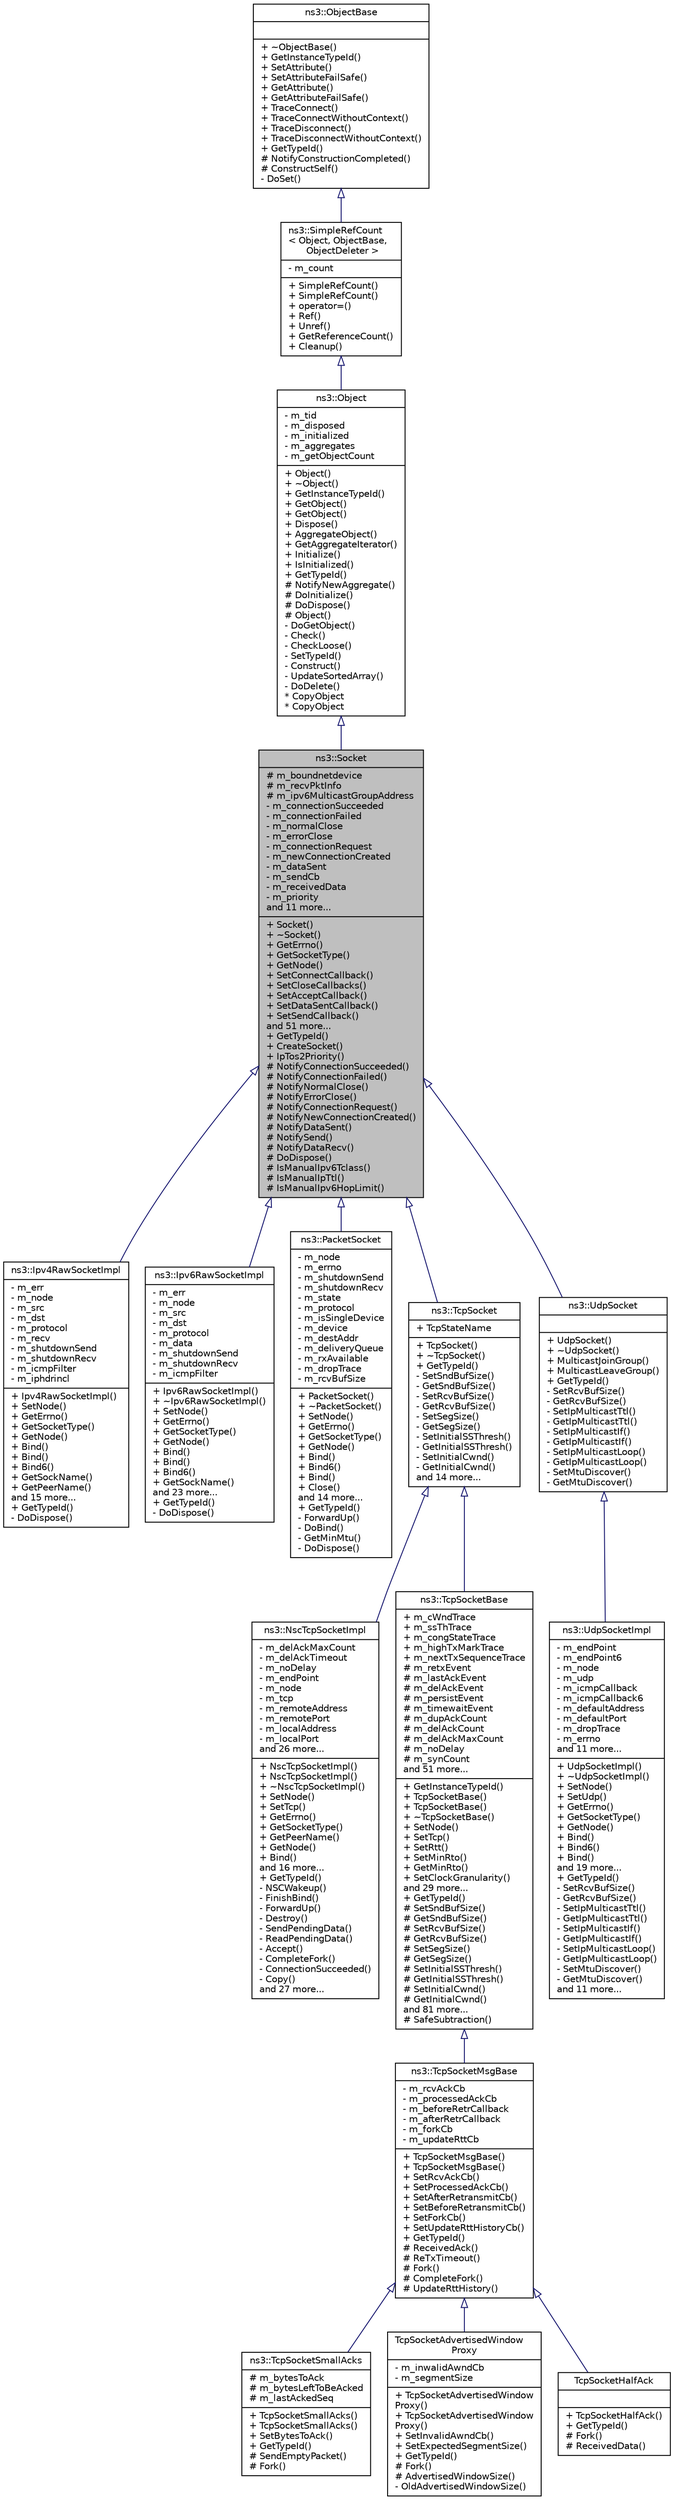 digraph "ns3::Socket"
{
  edge [fontname="Helvetica",fontsize="10",labelfontname="Helvetica",labelfontsize="10"];
  node [fontname="Helvetica",fontsize="10",shape=record];
  Node1 [label="{ns3::Socket\n|# m_boundnetdevice\l# m_recvPktInfo\l# m_ipv6MulticastGroupAddress\l- m_connectionSucceeded\l- m_connectionFailed\l- m_normalClose\l- m_errorClose\l- m_connectionRequest\l- m_newConnectionCreated\l- m_dataSent\l- m_sendCb\l- m_receivedData\l- m_priority\land 11 more...\l|+ Socket()\l+ ~Socket()\l+ GetErrno()\l+ GetSocketType()\l+ GetNode()\l+ SetConnectCallback()\l+ SetCloseCallbacks()\l+ SetAcceptCallback()\l+ SetDataSentCallback()\l+ SetSendCallback()\land 51 more...\l+ GetTypeId()\l+ CreateSocket()\l+ IpTos2Priority()\l# NotifyConnectionSucceeded()\l# NotifyConnectionFailed()\l# NotifyNormalClose()\l# NotifyErrorClose()\l# NotifyConnectionRequest()\l# NotifyNewConnectionCreated()\l# NotifyDataSent()\l# NotifySend()\l# NotifyDataRecv()\l# DoDispose()\l# IsManualIpv6Tclass()\l# IsManualIpTtl()\l# IsManualIpv6HopLimit()\l}",height=0.2,width=0.4,color="black", fillcolor="grey75", style="filled", fontcolor="black"];
  Node2 -> Node1 [dir="back",color="midnightblue",fontsize="10",style="solid",arrowtail="onormal"];
  Node2 [label="{ns3::Object\n|- m_tid\l- m_disposed\l- m_initialized\l- m_aggregates\l- m_getObjectCount\l|+ Object()\l+ ~Object()\l+ GetInstanceTypeId()\l+ GetObject()\l+ GetObject()\l+ Dispose()\l+ AggregateObject()\l+ GetAggregateIterator()\l+ Initialize()\l+ IsInitialized()\l+ GetTypeId()\l# NotifyNewAggregate()\l# DoInitialize()\l# DoDispose()\l# Object()\l- DoGetObject()\l- Check()\l- CheckLoose()\l- SetTypeId()\l- Construct()\l- UpdateSortedArray()\l- DoDelete()\l* CopyObject\l* CopyObject\l}",height=0.2,width=0.4,color="black", fillcolor="white", style="filled",URL="$d9/d77/classns3_1_1Object.html",tooltip="A base class which provides memory management and object aggregation. "];
  Node3 -> Node2 [dir="back",color="midnightblue",fontsize="10",style="solid",arrowtail="onormal"];
  Node3 [label="{ns3::SimpleRefCount\l\< Object, ObjectBase,\l ObjectDeleter \>\n|- m_count\l|+ SimpleRefCount()\l+ SimpleRefCount()\l+ operator=()\l+ Ref()\l+ Unref()\l+ GetReferenceCount()\l+ Cleanup()\l}",height=0.2,width=0.4,color="black", fillcolor="white", style="filled",URL="$da/da1/classns3_1_1SimpleRefCount.html"];
  Node4 -> Node3 [dir="back",color="midnightblue",fontsize="10",style="solid",arrowtail="onormal"];
  Node4 [label="{ns3::ObjectBase\n||+ ~ObjectBase()\l+ GetInstanceTypeId()\l+ SetAttribute()\l+ SetAttributeFailSafe()\l+ GetAttribute()\l+ GetAttributeFailSafe()\l+ TraceConnect()\l+ TraceConnectWithoutContext()\l+ TraceDisconnect()\l+ TraceDisconnectWithoutContext()\l+ GetTypeId()\l# NotifyConstructionCompleted()\l# ConstructSelf()\l- DoSet()\l}",height=0.2,width=0.4,color="black", fillcolor="white", style="filled",URL="$d2/dac/classns3_1_1ObjectBase.html",tooltip="Anchor the ns-3 type and attribute system. "];
  Node1 -> Node5 [dir="back",color="midnightblue",fontsize="10",style="solid",arrowtail="onormal"];
  Node5 [label="{ns3::Ipv4RawSocketImpl\n|- m_err\l- m_node\l- m_src\l- m_dst\l- m_protocol\l- m_recv\l- m_shutdownSend\l- m_shutdownRecv\l- m_icmpFilter\l- m_iphdrincl\l|+ Ipv4RawSocketImpl()\l+ SetNode()\l+ GetErrno()\l+ GetSocketType()\l+ GetNode()\l+ Bind()\l+ Bind()\l+ Bind6()\l+ GetSockName()\l+ GetPeerName()\land 15 more...\l+ GetTypeId()\l- DoDispose()\l}",height=0.2,width=0.4,color="black", fillcolor="white", style="filled",URL="$de/d84/classns3_1_1Ipv4RawSocketImpl.html",tooltip="IPv4 raw socket. "];
  Node1 -> Node6 [dir="back",color="midnightblue",fontsize="10",style="solid",arrowtail="onormal"];
  Node6 [label="{ns3::Ipv6RawSocketImpl\n|- m_err\l- m_node\l- m_src\l- m_dst\l- m_protocol\l- m_data\l- m_shutdownSend\l- m_shutdownRecv\l- m_icmpFilter\l|+ Ipv6RawSocketImpl()\l+ ~Ipv6RawSocketImpl()\l+ SetNode()\l+ GetErrno()\l+ GetSocketType()\l+ GetNode()\l+ Bind()\l+ Bind()\l+ Bind6()\l+ GetSockName()\land 23 more...\l+ GetTypeId()\l- DoDispose()\l}",height=0.2,width=0.4,color="black", fillcolor="white", style="filled",URL="$d8/d7f/classns3_1_1Ipv6RawSocketImpl.html",tooltip="IPv6 raw socket. "];
  Node1 -> Node7 [dir="back",color="midnightblue",fontsize="10",style="solid",arrowtail="onormal"];
  Node7 [label="{ns3::PacketSocket\n|- m_node\l- m_errno\l- m_shutdownSend\l- m_shutdownRecv\l- m_state\l- m_protocol\l- m_isSingleDevice\l- m_device\l- m_destAddr\l- m_deliveryQueue\l- m_rxAvailable\l- m_dropTrace\l- m_rcvBufSize\l|+ PacketSocket()\l+ ~PacketSocket()\l+ SetNode()\l+ GetErrno()\l+ GetSocketType()\l+ GetNode()\l+ Bind()\l+ Bind6()\l+ Bind()\l+ Close()\land 14 more...\l+ GetTypeId()\l- ForwardUp()\l- DoBind()\l- GetMinMtu()\l- DoDispose()\l}",height=0.2,width=0.4,color="black", fillcolor="white", style="filled",URL="$db/d5c/classns3_1_1PacketSocket.html",tooltip="A PacketSocket is a link between an application and a net device. "];
  Node1 -> Node8 [dir="back",color="midnightblue",fontsize="10",style="solid",arrowtail="onormal"];
  Node8 [label="{ns3::TcpSocket\n|+ TcpStateName\l|+ TcpSocket()\l+ ~TcpSocket()\l+ GetTypeId()\l- SetSndBufSize()\l- GetSndBufSize()\l- SetRcvBufSize()\l- GetRcvBufSize()\l- SetSegSize()\l- GetSegSize()\l- SetInitialSSThresh()\l- GetInitialSSThresh()\l- SetInitialCwnd()\l- GetInitialCwnd()\land 14 more...\l}",height=0.2,width=0.4,color="black", fillcolor="white", style="filled",URL="$d2/dc5/classns3_1_1TcpSocket.html",tooltip="(abstract) base class of all TcpSockets "];
  Node8 -> Node9 [dir="back",color="midnightblue",fontsize="10",style="solid",arrowtail="onormal"];
  Node9 [label="{ns3::NscTcpSocketImpl\n|- m_delAckMaxCount\l- m_delAckTimeout\l- m_noDelay\l- m_endPoint\l- m_node\l- m_tcp\l- m_remoteAddress\l- m_remotePort\l- m_localAddress\l- m_localPort\land 26 more...\l|+ NscTcpSocketImpl()\l+ NscTcpSocketImpl()\l+ ~NscTcpSocketImpl()\l+ SetNode()\l+ SetTcp()\l+ GetErrno()\l+ GetSocketType()\l+ GetPeerName()\l+ GetNode()\l+ Bind()\land 16 more...\l+ GetTypeId()\l- NSCWakeup()\l- FinishBind()\l- ForwardUp()\l- Destroy()\l- SendPendingData()\l- ReadPendingData()\l- Accept()\l- CompleteFork()\l- ConnectionSucceeded()\l- Copy()\land 27 more...\l}",height=0.2,width=0.4,color="black", fillcolor="white", style="filled",URL="$d5/d8e/classns3_1_1NscTcpSocketImpl.html",tooltip="Socket logic for the NSC TCP sockets. "];
  Node8 -> Node10 [dir="back",color="midnightblue",fontsize="10",style="solid",arrowtail="onormal"];
  Node10 [label="{ns3::TcpSocketBase\n|+ m_cWndTrace\l+ m_ssThTrace\l+ m_congStateTrace\l+ m_highTxMarkTrace\l+ m_nextTxSequenceTrace\l# m_retxEvent\l# m_lastAckEvent\l# m_delAckEvent\l# m_persistEvent\l# m_timewaitEvent\l# m_dupAckCount\l# m_delAckCount\l# m_delAckMaxCount\l# m_noDelay\l# m_synCount\land 51 more...\l|+ GetInstanceTypeId()\l+ TcpSocketBase()\l+ TcpSocketBase()\l+ ~TcpSocketBase()\l+ SetNode()\l+ SetTcp()\l+ SetRtt()\l+ SetMinRto()\l+ GetMinRto()\l+ SetClockGranularity()\land 29 more...\l+ GetTypeId()\l# SetSndBufSize()\l# GetSndBufSize()\l# SetRcvBufSize()\l# GetRcvBufSize()\l# SetSegSize()\l# GetSegSize()\l# SetInitialSSThresh()\l# GetInitialSSThresh()\l# SetInitialCwnd()\l# GetInitialCwnd()\land 81 more...\l# SafeSubtraction()\l}",height=0.2,width=0.4,color="black", fillcolor="white", style="filled",URL="$d1/d45/classns3_1_1TcpSocketBase.html",tooltip="A base class for implementation of a stream socket using TCP. "];
  Node10 -> Node11 [dir="back",color="midnightblue",fontsize="10",style="solid",arrowtail="onormal"];
  Node11 [label="{ns3::TcpSocketMsgBase\n|- m_rcvAckCb\l- m_processedAckCb\l- m_beforeRetrCallback\l- m_afterRetrCallback\l- m_forkCb\l- m_updateRttCb\l|+ TcpSocketMsgBase()\l+ TcpSocketMsgBase()\l+ SetRcvAckCb()\l+ SetProcessedAckCb()\l+ SetAfterRetransmitCb()\l+ SetBeforeRetransmitCb()\l+ SetForkCb()\l+ SetUpdateRttHistoryCb()\l+ GetTypeId()\l# ReceivedAck()\l# ReTxTimeout()\l# Fork()\l# CompleteFork()\l# UpdateRttHistory()\l}",height=0.2,width=0.4,color="black", fillcolor="white", style="filled",URL="$dd/d88/classns3_1_1TcpSocketMsgBase.html",tooltip="Class for inserting callbacks special points of the flow of TCP sockets. "];
  Node11 -> Node12 [dir="back",color="midnightblue",fontsize="10",style="solid",arrowtail="onormal"];
  Node12 [label="{ns3::TcpSocketSmallAcks\n|# m_bytesToAck\l# m_bytesLeftToBeAcked\l# m_lastAckedSeq\l|+ TcpSocketSmallAcks()\l+ TcpSocketSmallAcks()\l+ SetBytesToAck()\l+ GetTypeId()\l# SendEmptyPacket()\l# Fork()\l}",height=0.2,width=0.4,color="black", fillcolor="white", style="filled",URL="$d4/dc6/classns3_1_1TcpSocketSmallAcks.html",tooltip="A TCP socket which sends ACKs smaller than the segment received. "];
  Node11 -> Node13 [dir="back",color="midnightblue",fontsize="10",style="solid",arrowtail="onormal"];
  Node13 [label="{TcpSocketAdvertisedWindow\lProxy\n|- m_inwalidAwndCb\l- m_segmentSize\l|+ TcpSocketAdvertisedWindow\lProxy()\l+ TcpSocketAdvertisedWindow\lProxy()\l+ SetInvalidAwndCb()\l+ SetExpectedSegmentSize()\l+ GetTypeId()\l# Fork()\l# AdvertisedWindowSize()\l- OldAdvertisedWindowSize()\l}",height=0.2,width=0.4,color="black", fillcolor="white", style="filled",URL="$d6/d20/classTcpSocketAdvertisedWindowProxy.html",tooltip="Socket that wraps every call to AdvertisedWindowSize (). "];
  Node11 -> Node14 [dir="back",color="midnightblue",fontsize="10",style="solid",arrowtail="onormal"];
  Node14 [label="{TcpSocketHalfAck\n||+ TcpSocketHalfAck()\l+ GetTypeId()\l# Fork()\l# ReceivedData()\l}",height=0.2,width=0.4,color="black", fillcolor="white", style="filled",URL="$df/d56/classTcpSocketHalfAck.html",tooltip="Socket that the 50% of the times saves the entire packet in the buffer, while in the other 50% saves ..."];
  Node1 -> Node15 [dir="back",color="midnightblue",fontsize="10",style="solid",arrowtail="onormal"];
  Node15 [label="{ns3::UdpSocket\n||+ UdpSocket()\l+ ~UdpSocket()\l+ MulticastJoinGroup()\l+ MulticastLeaveGroup()\l+ GetTypeId()\l- SetRcvBufSize()\l- GetRcvBufSize()\l- SetIpMulticastTtl()\l- GetIpMulticastTtl()\l- SetIpMulticastIf()\l- GetIpMulticastIf()\l- SetIpMulticastLoop()\l- GetIpMulticastLoop()\l- SetMtuDiscover()\l- GetMtuDiscover()\l}",height=0.2,width=0.4,color="black", fillcolor="white", style="filled",URL="$df/ddc/classns3_1_1UdpSocket.html",tooltip="(abstract) base class of all UdpSockets "];
  Node15 -> Node16 [dir="back",color="midnightblue",fontsize="10",style="solid",arrowtail="onormal"];
  Node16 [label="{ns3::UdpSocketImpl\n|- m_endPoint\l- m_endPoint6\l- m_node\l- m_udp\l- m_icmpCallback\l- m_icmpCallback6\l- m_defaultAddress\l- m_defaultPort\l- m_dropTrace\l- m_errno\land 11 more...\l|+ UdpSocketImpl()\l+ ~UdpSocketImpl()\l+ SetNode()\l+ SetUdp()\l+ GetErrno()\l+ GetSocketType()\l+ GetNode()\l+ Bind()\l+ Bind6()\l+ Bind()\land 19 more...\l+ GetTypeId()\l- SetRcvBufSize()\l- GetRcvBufSize()\l- SetIpMulticastTtl()\l- GetIpMulticastTtl()\l- SetIpMulticastIf()\l- GetIpMulticastIf()\l- SetIpMulticastLoop()\l- GetIpMulticastLoop()\l- SetMtuDiscover()\l- GetMtuDiscover()\land 11 more...\l}",height=0.2,width=0.4,color="black", fillcolor="white", style="filled",URL="$d8/df7/classns3_1_1UdpSocketImpl.html",tooltip="A sockets interface to UDP. "];
}
